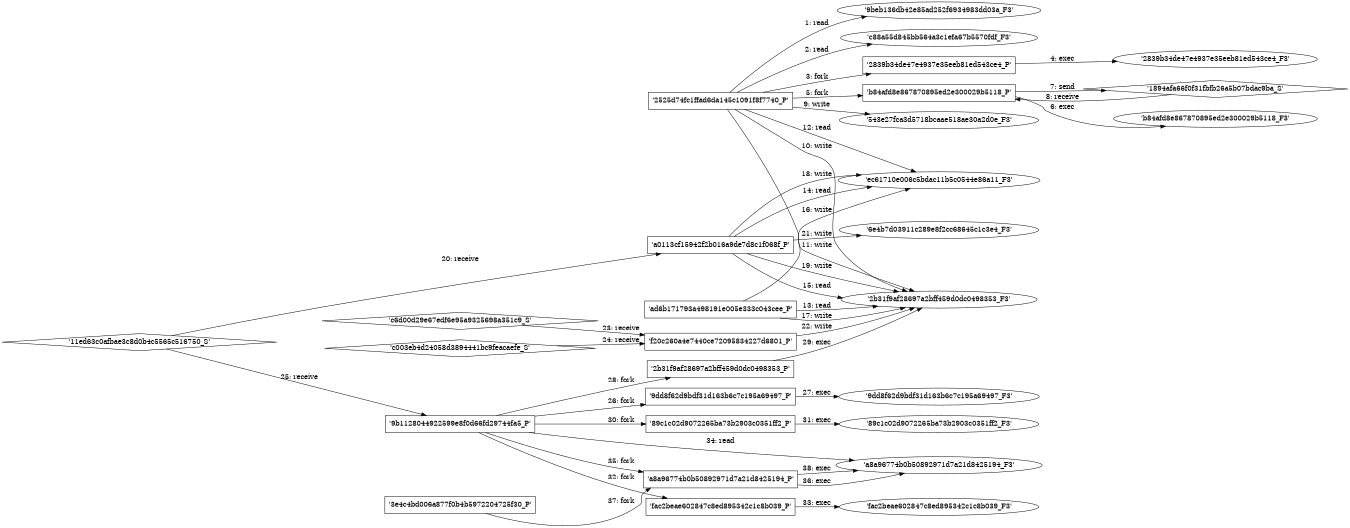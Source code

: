 digraph "D:\Learning\Paper\apt\基于CTI的攻击预警\Dataset\攻击图\ASGfromALLCTI\Threat Roundup for November 2 to November 9.dot" {
rankdir="LR"
size="9"
fixedsize="false"
splines="true"
nodesep=0.3
ranksep=0
fontsize=10
overlap="scalexy"
engine= "neato"
	"'9beb136db42e85ad252f6934983dd03a_F3'" [node_type=file shape=ellipse]
	"'2525d74fc1ffad6da145c1091f8f7740_P'" [node_type=Process shape=box]
	"'2525d74fc1ffad6da145c1091f8f7740_P'" -> "'9beb136db42e85ad252f6934983dd03a_F3'" [label="1: read"]
	"'c88a55d845bb564a3c1efa67b5570fdf_F3'" [node_type=file shape=ellipse]
	"'2525d74fc1ffad6da145c1091f8f7740_P'" [node_type=Process shape=box]
	"'2525d74fc1ffad6da145c1091f8f7740_P'" -> "'c88a55d845bb564a3c1efa67b5570fdf_F3'" [label="2: read"]
	"'2525d74fc1ffad6da145c1091f8f7740_P'" [node_type=Process shape=box]
	"'2839b34de47e4937e35eeb81ed543ce4_P'" [node_type=Process shape=box]
	"'2525d74fc1ffad6da145c1091f8f7740_P'" -> "'2839b34de47e4937e35eeb81ed543ce4_P'" [label="3: fork"]
	"'2839b34de47e4937e35eeb81ed543ce4_P'" [node_type=Process shape=box]
	"'2839b34de47e4937e35eeb81ed543ce4_F3'" [node_type=File shape=ellipse]
	"'2839b34de47e4937e35eeb81ed543ce4_P'" -> "'2839b34de47e4937e35eeb81ed543ce4_F3'" [label="4: exec"]
	"'2525d74fc1ffad6da145c1091f8f7740_P'" [node_type=Process shape=box]
	"'b84afd8e867870895ed2e300029b5118_P'" [node_type=Process shape=box]
	"'2525d74fc1ffad6da145c1091f8f7740_P'" -> "'b84afd8e867870895ed2e300029b5118_P'" [label="5: fork"]
	"'b84afd8e867870895ed2e300029b5118_P'" [node_type=Process shape=box]
	"'b84afd8e867870895ed2e300029b5118_F3'" [node_type=File shape=ellipse]
	"'b84afd8e867870895ed2e300029b5118_P'" -> "'b84afd8e867870895ed2e300029b5118_F3'" [label="6: exec"]
	"'1894afa66f0f31fbfb26a5b07bdac9ba_S'" [node_type=Socket shape=diamond]
	"'b84afd8e867870895ed2e300029b5118_P'" [node_type=Process shape=box]
	"'b84afd8e867870895ed2e300029b5118_P'" -> "'1894afa66f0f31fbfb26a5b07bdac9ba_S'" [label="7: send"]
	"'1894afa66f0f31fbfb26a5b07bdac9ba_S'" -> "'b84afd8e867870895ed2e300029b5118_P'" [label="8: receive"]
	"'543e27fca3d5718bcaae518ae30a2d0e_F3'" [node_type=file shape=ellipse]
	"'2525d74fc1ffad6da145c1091f8f7740_P'" [node_type=Process shape=box]
	"'2525d74fc1ffad6da145c1091f8f7740_P'" -> "'543e27fca3d5718bcaae518ae30a2d0e_F3'" [label="9: write"]
	"'2b31f9af28697a2bff459d0dc0498353_F3'" [node_type=file shape=ellipse]
	"'2525d74fc1ffad6da145c1091f8f7740_P'" [node_type=Process shape=box]
	"'2525d74fc1ffad6da145c1091f8f7740_P'" -> "'2b31f9af28697a2bff459d0dc0498353_F3'" [label="10: write"]
	"'2b31f9af28697a2bff459d0dc0498353_F3'" [node_type=file shape=ellipse]
	"'2525d74fc1ffad6da145c1091f8f7740_P'" [node_type=Process shape=box]
	"'2525d74fc1ffad6da145c1091f8f7740_P'" -> "'2b31f9af28697a2bff459d0dc0498353_F3'" [label="11: write"]
	"'ec61710e006c5bdac11b5c0544e86a11_F3'" [node_type=file shape=ellipse]
	"'2525d74fc1ffad6da145c1091f8f7740_P'" [node_type=Process shape=box]
	"'2525d74fc1ffad6da145c1091f8f7740_P'" -> "'ec61710e006c5bdac11b5c0544e86a11_F3'" [label="12: read"]
	"'2b31f9af28697a2bff459d0dc0498353_F3'" [node_type=file shape=ellipse]
	"'ad6b171793a498191e005e333c043cee_P'" [node_type=Process shape=box]
	"'ad6b171793a498191e005e333c043cee_P'" -> "'2b31f9af28697a2bff459d0dc0498353_F3'" [label="13: read"]
	"'ec61710e006c5bdac11b5c0544e86a11_F3'" [node_type=file shape=ellipse]
	"'a0113cf15942f2b016a9de7d8c1f068f_P'" [node_type=Process shape=box]
	"'a0113cf15942f2b016a9de7d8c1f068f_P'" -> "'ec61710e006c5bdac11b5c0544e86a11_F3'" [label="14: read"]
	"'2b31f9af28697a2bff459d0dc0498353_F3'" [node_type=file shape=ellipse]
	"'a0113cf15942f2b016a9de7d8c1f068f_P'" [node_type=Process shape=box]
	"'a0113cf15942f2b016a9de7d8c1f068f_P'" -> "'2b31f9af28697a2bff459d0dc0498353_F3'" [label="15: read"]
	"'ec61710e006c5bdac11b5c0544e86a11_F3'" [node_type=file shape=ellipse]
	"'ad6b171793a498191e005e333c043cee_P'" [node_type=Process shape=box]
	"'ad6b171793a498191e005e333c043cee_P'" -> "'ec61710e006c5bdac11b5c0544e86a11_F3'" [label="16: write"]
	"'2b31f9af28697a2bff459d0dc0498353_F3'" [node_type=file shape=ellipse]
	"'ad6b171793a498191e005e333c043cee_P'" [node_type=Process shape=box]
	"'ad6b171793a498191e005e333c043cee_P'" -> "'2b31f9af28697a2bff459d0dc0498353_F3'" [label="17: write"]
	"'ec61710e006c5bdac11b5c0544e86a11_F3'" [node_type=file shape=ellipse]
	"'a0113cf15942f2b016a9de7d8c1f068f_P'" [node_type=Process shape=box]
	"'a0113cf15942f2b016a9de7d8c1f068f_P'" -> "'ec61710e006c5bdac11b5c0544e86a11_F3'" [label="18: write"]
	"'2b31f9af28697a2bff459d0dc0498353_F3'" [node_type=file shape=ellipse]
	"'a0113cf15942f2b016a9de7d8c1f068f_P'" [node_type=Process shape=box]
	"'a0113cf15942f2b016a9de7d8c1f068f_P'" -> "'2b31f9af28697a2bff459d0dc0498353_F3'" [label="19: write"]
	"'a0113cf15942f2b016a9de7d8c1f068f_P'" [node_type=Process shape=box]
	"'11ed63c0afbae3c8d0b4c5565c516750_S'" [node_type=Socket shape=diamond]
	"'11ed63c0afbae3c8d0b4c5565c516750_S'" -> "'a0113cf15942f2b016a9de7d8c1f068f_P'" [label="20: receive"]
	"'6e4b7d03911c289e8f2cc68645c1c3e4_F3'" [node_type=file shape=ellipse]
	"'a0113cf15942f2b016a9de7d8c1f068f_P'" [node_type=Process shape=box]
	"'a0113cf15942f2b016a9de7d8c1f068f_P'" -> "'6e4b7d03911c289e8f2cc68645c1c3e4_F3'" [label="21: write"]
	"'2b31f9af28697a2bff459d0dc0498353_F3'" [node_type=file shape=ellipse]
	"'f20c260a4e7440ce72095834227d6801_P'" [node_type=Process shape=box]
	"'f20c260a4e7440ce72095834227d6801_P'" -> "'2b31f9af28697a2bff459d0dc0498353_F3'" [label="22: write"]
	"'f20c260a4e7440ce72095834227d6801_P'" [node_type=Process shape=box]
	"'c6d00d29e67edf6e95a9325698a351c9_S'" [node_type=Socket shape=diamond]
	"'c6d00d29e67edf6e95a9325698a351c9_S'" -> "'f20c260a4e7440ce72095834227d6801_P'" [label="23: receive"]
	"'f20c260a4e7440ce72095834227d6801_P'" [node_type=Process shape=box]
	"'c003eb4d24058d3894441bc9feacaefe_S'" [node_type=Socket shape=diamond]
	"'c003eb4d24058d3894441bc9feacaefe_S'" -> "'f20c260a4e7440ce72095834227d6801_P'" [label="24: receive"]
	"'9b1128044922599e8f0d66fd29744fa5_P'" [node_type=Process shape=box]
	"'11ed63c0afbae3c8d0b4c5565c516750_S'" [node_type=Socket shape=diamond]
	"'11ed63c0afbae3c8d0b4c5565c516750_S'" -> "'9b1128044922599e8f0d66fd29744fa5_P'" [label="25: receive"]
	"'9b1128044922599e8f0d66fd29744fa5_P'" [node_type=Process shape=box]
	"'9dd8f62d9bdf31d163b6c7c195a69497_P'" [node_type=Process shape=box]
	"'9b1128044922599e8f0d66fd29744fa5_P'" -> "'9dd8f62d9bdf31d163b6c7c195a69497_P'" [label="26: fork"]
	"'9dd8f62d9bdf31d163b6c7c195a69497_P'" [node_type=Process shape=box]
	"'9dd8f62d9bdf31d163b6c7c195a69497_F3'" [node_type=File shape=ellipse]
	"'9dd8f62d9bdf31d163b6c7c195a69497_P'" -> "'9dd8f62d9bdf31d163b6c7c195a69497_F3'" [label="27: exec"]
	"'9b1128044922599e8f0d66fd29744fa5_P'" [node_type=Process shape=box]
	"'2b31f9af28697a2bff459d0dc0498353_P'" [node_type=Process shape=box]
	"'9b1128044922599e8f0d66fd29744fa5_P'" -> "'2b31f9af28697a2bff459d0dc0498353_P'" [label="28: fork"]
	"'2b31f9af28697a2bff459d0dc0498353_P'" [node_type=Process shape=box]
	"'2b31f9af28697a2bff459d0dc0498353_F3'" [node_type=File shape=ellipse]
	"'2b31f9af28697a2bff459d0dc0498353_P'" -> "'2b31f9af28697a2bff459d0dc0498353_F3'" [label="29: exec"]
	"'9b1128044922599e8f0d66fd29744fa5_P'" [node_type=Process shape=box]
	"'89c1c02d9072265ba73b2903c0351ff2_P'" [node_type=Process shape=box]
	"'9b1128044922599e8f0d66fd29744fa5_P'" -> "'89c1c02d9072265ba73b2903c0351ff2_P'" [label="30: fork"]
	"'89c1c02d9072265ba73b2903c0351ff2_P'" [node_type=Process shape=box]
	"'89c1c02d9072265ba73b2903c0351ff2_F3'" [node_type=File shape=ellipse]
	"'89c1c02d9072265ba73b2903c0351ff2_P'" -> "'89c1c02d9072265ba73b2903c0351ff2_F3'" [label="31: exec"]
	"'9b1128044922599e8f0d66fd29744fa5_P'" [node_type=Process shape=box]
	"'fac2beae602847c8ed895342c1c8b039_P'" [node_type=Process shape=box]
	"'9b1128044922599e8f0d66fd29744fa5_P'" -> "'fac2beae602847c8ed895342c1c8b039_P'" [label="32: fork"]
	"'fac2beae602847c8ed895342c1c8b039_P'" [node_type=Process shape=box]
	"'fac2beae602847c8ed895342c1c8b039_F3'" [node_type=File shape=ellipse]
	"'fac2beae602847c8ed895342c1c8b039_P'" -> "'fac2beae602847c8ed895342c1c8b039_F3'" [label="33: exec"]
	"'a8a96774b0b50892971d7a21d8425194_F3'" [node_type=file shape=ellipse]
	"'9b1128044922599e8f0d66fd29744fa5_P'" [node_type=Process shape=box]
	"'9b1128044922599e8f0d66fd29744fa5_P'" -> "'a8a96774b0b50892971d7a21d8425194_F3'" [label="34: read"]
	"'9b1128044922599e8f0d66fd29744fa5_P'" [node_type=Process shape=box]
	"'a8a96774b0b50892971d7a21d8425194_P'" [node_type=Process shape=box]
	"'9b1128044922599e8f0d66fd29744fa5_P'" -> "'a8a96774b0b50892971d7a21d8425194_P'" [label="35: fork"]
	"'a8a96774b0b50892971d7a21d8425194_P'" [node_type=Process shape=box]
	"'a8a96774b0b50892971d7a21d8425194_F3'" [node_type=File shape=ellipse]
	"'a8a96774b0b50892971d7a21d8425194_P'" -> "'a8a96774b0b50892971d7a21d8425194_F3'" [label="36: exec"]
	"'3e4c4bd006a877f0b4b5972204725f30_P'" [node_type=Process shape=box]
	"'a8a96774b0b50892971d7a21d8425194_P'" [node_type=Process shape=box]
	"'3e4c4bd006a877f0b4b5972204725f30_P'" -> "'a8a96774b0b50892971d7a21d8425194_P'" [label="37: fork"]
	"'a8a96774b0b50892971d7a21d8425194_P'" [node_type=Process shape=box]
	"'a8a96774b0b50892971d7a21d8425194_F3'" [node_type=File shape=ellipse]
	"'a8a96774b0b50892971d7a21d8425194_P'" -> "'a8a96774b0b50892971d7a21d8425194_F3'" [label="38: exec"]
}
